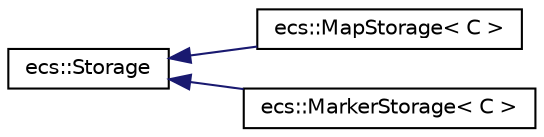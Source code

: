 digraph "Graphical Class Hierarchy"
{
 // LATEX_PDF_SIZE
  edge [fontname="Helvetica",fontsize="10",labelfontname="Helvetica",labelfontsize="10"];
  node [fontname="Helvetica",fontsize="10",shape=record];
  rankdir="LR";
  Node0 [label="ecs::Storage",height=0.2,width=0.4,color="black", fillcolor="white", style="filled",URL="$classecs_1_1_storage.html",tooltip="used to declare a virtual destructor on all Storage implementations."];
  Node0 -> Node1 [dir="back",color="midnightblue",fontsize="10",style="solid",fontname="Helvetica"];
  Node1 [label="ecs::MapStorage\< C \>",height=0.2,width=0.4,color="black", fillcolor="white", style="filled",URL="$classecs_1_1_map_storage.html",tooltip="Map-based component storage."];
  Node0 -> Node2 [dir="back",color="midnightblue",fontsize="10",style="solid",fontname="Helvetica"];
  Node2 [label="ecs::MarkerStorage\< C \>",height=0.2,width=0.4,color="black", fillcolor="white", style="filled",URL="$classecs_1_1_marker_storage.html",tooltip="\"Storage\" for marker-like components, does not store any data except for which entities have the mark..."];
}
